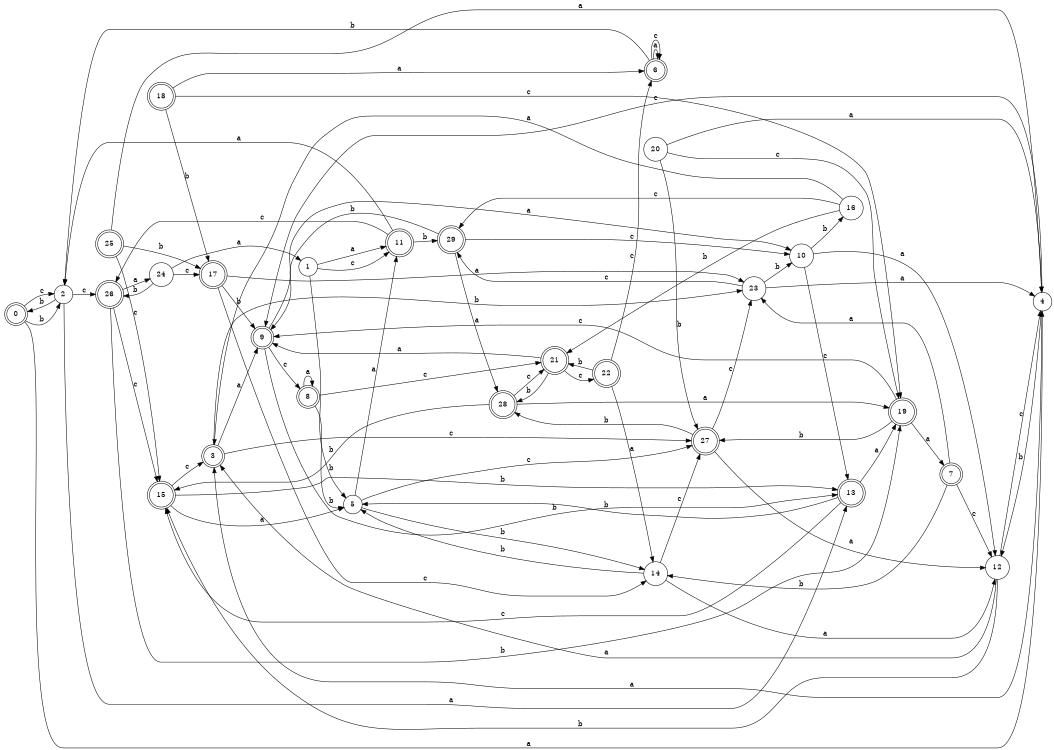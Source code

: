 digraph n24_5 {
__start0 [label="" shape="none"];

rankdir=LR;
size="8,5";

s0 [style="rounded,filled", color="black", fillcolor="white" shape="doublecircle", label="0"];
s1 [style="filled", color="black", fillcolor="white" shape="circle", label="1"];
s2 [style="filled", color="black", fillcolor="white" shape="circle", label="2"];
s3 [style="rounded,filled", color="black", fillcolor="white" shape="doublecircle", label="3"];
s4 [style="filled", color="black", fillcolor="white" shape="circle", label="4"];
s5 [style="filled", color="black", fillcolor="white" shape="circle", label="5"];
s6 [style="rounded,filled", color="black", fillcolor="white" shape="doublecircle", label="6"];
s7 [style="rounded,filled", color="black", fillcolor="white" shape="doublecircle", label="7"];
s8 [style="rounded,filled", color="black", fillcolor="white" shape="doublecircle", label="8"];
s9 [style="rounded,filled", color="black", fillcolor="white" shape="doublecircle", label="9"];
s10 [style="filled", color="black", fillcolor="white" shape="circle", label="10"];
s11 [style="rounded,filled", color="black", fillcolor="white" shape="doublecircle", label="11"];
s12 [style="filled", color="black", fillcolor="white" shape="circle", label="12"];
s13 [style="rounded,filled", color="black", fillcolor="white" shape="doublecircle", label="13"];
s14 [style="filled", color="black", fillcolor="white" shape="circle", label="14"];
s15 [style="rounded,filled", color="black", fillcolor="white" shape="doublecircle", label="15"];
s16 [style="filled", color="black", fillcolor="white" shape="circle", label="16"];
s17 [style="rounded,filled", color="black", fillcolor="white" shape="doublecircle", label="17"];
s18 [style="rounded,filled", color="black", fillcolor="white" shape="doublecircle", label="18"];
s19 [style="rounded,filled", color="black", fillcolor="white" shape="doublecircle", label="19"];
s20 [style="filled", color="black", fillcolor="white" shape="circle", label="20"];
s21 [style="rounded,filled", color="black", fillcolor="white" shape="doublecircle", label="21"];
s22 [style="rounded,filled", color="black", fillcolor="white" shape="doublecircle", label="22"];
s23 [style="filled", color="black", fillcolor="white" shape="circle", label="23"];
s24 [style="filled", color="black", fillcolor="white" shape="circle", label="24"];
s25 [style="rounded,filled", color="black", fillcolor="white" shape="doublecircle", label="25"];
s26 [style="rounded,filled", color="black", fillcolor="white" shape="doublecircle", label="26"];
s27 [style="rounded,filled", color="black", fillcolor="white" shape="doublecircle", label="27"];
s28 [style="rounded,filled", color="black", fillcolor="white" shape="doublecircle", label="28"];
s29 [style="rounded,filled", color="black", fillcolor="white" shape="doublecircle", label="29"];
s0 -> s4 [label="a"];
s0 -> s2 [label="b"];
s0 -> s2 [label="c"];
s1 -> s11 [label="a"];
s1 -> s5 [label="b"];
s1 -> s11 [label="c"];
s2 -> s13 [label="a"];
s2 -> s0 [label="b"];
s2 -> s26 [label="c"];
s3 -> s9 [label="a"];
s3 -> s23 [label="b"];
s3 -> s27 [label="c"];
s4 -> s3 [label="a"];
s4 -> s12 [label="b"];
s4 -> s9 [label="c"];
s5 -> s11 [label="a"];
s5 -> s14 [label="b"];
s5 -> s27 [label="c"];
s6 -> s6 [label="a"];
s6 -> s2 [label="b"];
s6 -> s6 [label="c"];
s7 -> s23 [label="a"];
s7 -> s14 [label="b"];
s7 -> s12 [label="c"];
s8 -> s8 [label="a"];
s8 -> s5 [label="b"];
s8 -> s21 [label="c"];
s9 -> s10 [label="a"];
s9 -> s13 [label="b"];
s9 -> s8 [label="c"];
s10 -> s12 [label="a"];
s10 -> s16 [label="b"];
s10 -> s13 [label="c"];
s11 -> s2 [label="a"];
s11 -> s29 [label="b"];
s11 -> s26 [label="c"];
s12 -> s3 [label="a"];
s12 -> s15 [label="b"];
s12 -> s4 [label="c"];
s13 -> s19 [label="a"];
s13 -> s5 [label="b"];
s13 -> s15 [label="c"];
s14 -> s12 [label="a"];
s14 -> s5 [label="b"];
s14 -> s27 [label="c"];
s15 -> s5 [label="a"];
s15 -> s13 [label="b"];
s15 -> s3 [label="c"];
s16 -> s3 [label="a"];
s16 -> s21 [label="b"];
s16 -> s29 [label="c"];
s17 -> s23 [label="a"];
s17 -> s9 [label="b"];
s17 -> s14 [label="c"];
s18 -> s6 [label="a"];
s18 -> s17 [label="b"];
s18 -> s19 [label="c"];
s19 -> s7 [label="a"];
s19 -> s27 [label="b"];
s19 -> s9 [label="c"];
s20 -> s4 [label="a"];
s20 -> s27 [label="b"];
s20 -> s19 [label="c"];
s21 -> s9 [label="a"];
s21 -> s28 [label="b"];
s21 -> s22 [label="c"];
s22 -> s14 [label="a"];
s22 -> s21 [label="b"];
s22 -> s6 [label="c"];
s23 -> s4 [label="a"];
s23 -> s10 [label="b"];
s23 -> s29 [label="c"];
s24 -> s1 [label="a"];
s24 -> s26 [label="b"];
s24 -> s17 [label="c"];
s25 -> s4 [label="a"];
s25 -> s17 [label="b"];
s25 -> s15 [label="c"];
s26 -> s24 [label="a"];
s26 -> s19 [label="b"];
s26 -> s15 [label="c"];
s27 -> s12 [label="a"];
s27 -> s28 [label="b"];
s27 -> s23 [label="c"];
s28 -> s19 [label="a"];
s28 -> s15 [label="b"];
s28 -> s21 [label="c"];
s29 -> s28 [label="a"];
s29 -> s9 [label="b"];
s29 -> s10 [label="c"];

}